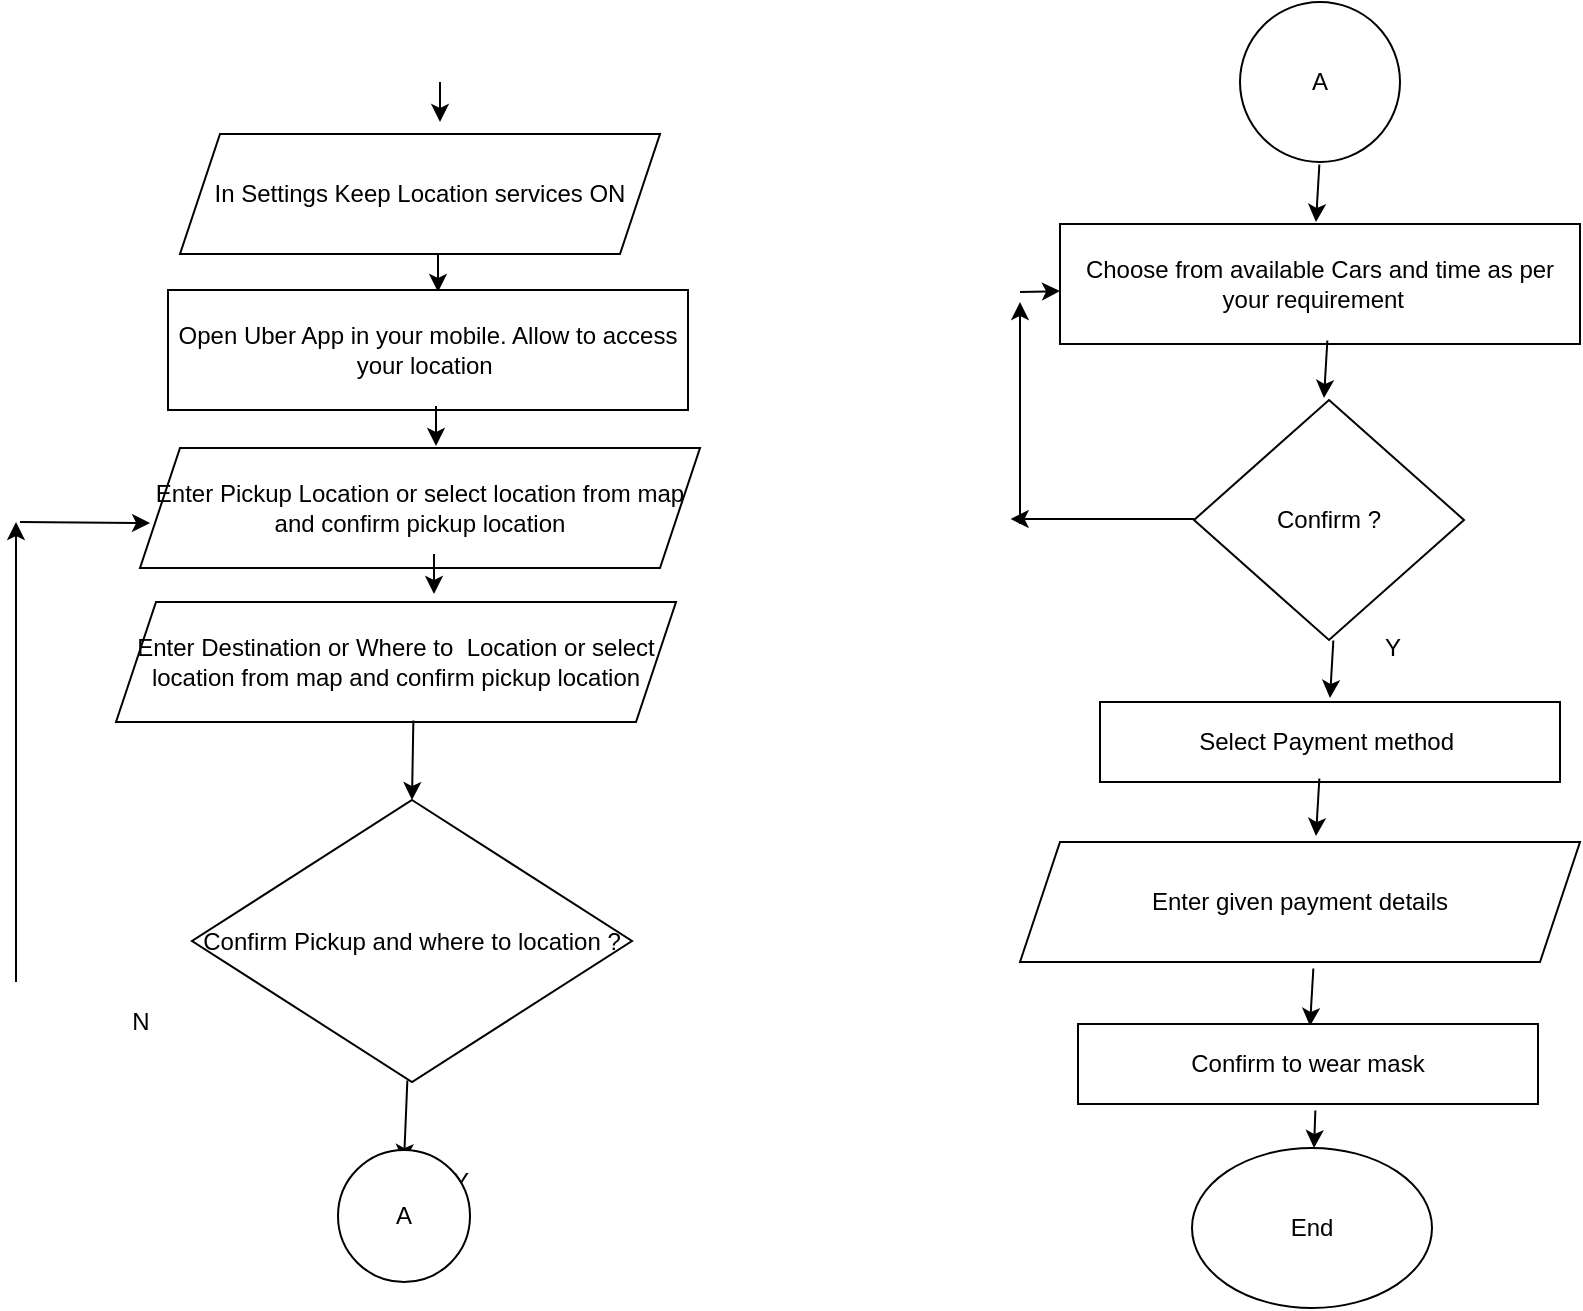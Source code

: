 <mxfile version="15.1.2" type="github">
  <diagram id="C5RBs43oDa-KdzZeNtuy" name="Page-1">
    <mxGraphModel dx="1209" dy="642" grid="1" gridSize="10" guides="1" tooltips="1" connect="1" arrows="1" fold="1" page="1" pageScale="1" pageWidth="827" pageHeight="1169" math="0" shadow="0">
      <root>
        <mxCell id="WIyWlLk6GJQsqaUBKTNV-0" />
        <mxCell id="WIyWlLk6GJQsqaUBKTNV-1" parent="WIyWlLk6GJQsqaUBKTNV-0" />
        <mxCell id="ZGsKefjF0ugYiVrYtN1P-0" value="" style="endArrow=classic;html=1;" edge="1" parent="WIyWlLk6GJQsqaUBKTNV-1">
          <mxGeometry width="50" height="50" relative="1" as="geometry">
            <mxPoint x="335" y="100" as="sourcePoint" />
            <mxPoint x="335" y="120" as="targetPoint" />
          </mxGeometry>
        </mxCell>
        <mxCell id="ZGsKefjF0ugYiVrYtN1P-1" value="" style="endArrow=classic;html=1;" edge="1" parent="WIyWlLk6GJQsqaUBKTNV-1">
          <mxGeometry width="50" height="50" relative="1" as="geometry">
            <mxPoint x="334" y="185" as="sourcePoint" />
            <mxPoint x="334" y="205" as="targetPoint" />
          </mxGeometry>
        </mxCell>
        <mxCell id="ZGsKefjF0ugYiVrYtN1P-2" value="&lt;span&gt;In Settings Keep Location services ON&lt;/span&gt;" style="shape=parallelogram;perimeter=parallelogramPerimeter;whiteSpace=wrap;html=1;fixedSize=1;" vertex="1" parent="WIyWlLk6GJQsqaUBKTNV-1">
          <mxGeometry x="205" y="126" width="240" height="60" as="geometry" />
        </mxCell>
        <mxCell id="ZGsKefjF0ugYiVrYtN1P-3" value="Open Uber App in your mobile. Allow to access your location&amp;nbsp;" style="rounded=0;whiteSpace=wrap;html=1;" vertex="1" parent="WIyWlLk6GJQsqaUBKTNV-1">
          <mxGeometry x="199" y="204" width="260" height="60" as="geometry" />
        </mxCell>
        <mxCell id="ZGsKefjF0ugYiVrYtN1P-4" value="&lt;span&gt;Enter Pickup Location or select location from map and confirm pickup location&lt;/span&gt;" style="shape=parallelogram;perimeter=parallelogramPerimeter;whiteSpace=wrap;html=1;fixedSize=1;" vertex="1" parent="WIyWlLk6GJQsqaUBKTNV-1">
          <mxGeometry x="185" y="283" width="280" height="60" as="geometry" />
        </mxCell>
        <mxCell id="ZGsKefjF0ugYiVrYtN1P-5" value="" style="endArrow=classic;html=1;" edge="1" parent="WIyWlLk6GJQsqaUBKTNV-1">
          <mxGeometry width="50" height="50" relative="1" as="geometry">
            <mxPoint x="333" y="262" as="sourcePoint" />
            <mxPoint x="333" y="282" as="targetPoint" />
          </mxGeometry>
        </mxCell>
        <mxCell id="ZGsKefjF0ugYiVrYtN1P-6" value="&lt;span&gt;Enter Destination or Where to&amp;nbsp; Location or select location from map and confirm pickup location&lt;/span&gt;" style="shape=parallelogram;perimeter=parallelogramPerimeter;whiteSpace=wrap;html=1;fixedSize=1;" vertex="1" parent="WIyWlLk6GJQsqaUBKTNV-1">
          <mxGeometry x="173" y="360" width="280" height="60" as="geometry" />
        </mxCell>
        <mxCell id="ZGsKefjF0ugYiVrYtN1P-7" value="" style="endArrow=classic;html=1;" edge="1" parent="WIyWlLk6GJQsqaUBKTNV-1">
          <mxGeometry width="50" height="50" relative="1" as="geometry">
            <mxPoint x="332" y="336" as="sourcePoint" />
            <mxPoint x="332" y="356" as="targetPoint" />
          </mxGeometry>
        </mxCell>
        <mxCell id="ZGsKefjF0ugYiVrYtN1P-8" value="Confirm Pickup and where to location ?" style="rhombus;whiteSpace=wrap;html=1;" vertex="1" parent="WIyWlLk6GJQsqaUBKTNV-1">
          <mxGeometry x="211" y="459" width="220" height="141" as="geometry" />
        </mxCell>
        <mxCell id="ZGsKefjF0ugYiVrYtN1P-9" value="" style="endArrow=classic;html=1;entryX=0.5;entryY=0;entryDx=0;entryDy=0;exitX=0.531;exitY=0.987;exitDx=0;exitDy=0;exitPerimeter=0;" edge="1" parent="WIyWlLk6GJQsqaUBKTNV-1" source="ZGsKefjF0ugYiVrYtN1P-6" target="ZGsKefjF0ugYiVrYtN1P-8">
          <mxGeometry width="50" height="50" relative="1" as="geometry">
            <mxPoint x="335" y="430" as="sourcePoint" />
            <mxPoint x="317" y="441" as="targetPoint" />
          </mxGeometry>
        </mxCell>
        <mxCell id="ZGsKefjF0ugYiVrYtN1P-10" value="" style="endArrow=classic;html=1;exitX=0.531;exitY=0.987;exitDx=0;exitDy=0;exitPerimeter=0;" edge="1" parent="WIyWlLk6GJQsqaUBKTNV-1">
          <mxGeometry width="50" height="50" relative="1" as="geometry">
            <mxPoint x="318.68" y="599.22" as="sourcePoint" />
            <mxPoint x="317" y="640" as="targetPoint" />
          </mxGeometry>
        </mxCell>
        <mxCell id="ZGsKefjF0ugYiVrYtN1P-11" value="Y" style="text;html=1;align=center;verticalAlign=middle;resizable=0;points=[];autosize=1;strokeColor=none;fillColor=none;" vertex="1" parent="WIyWlLk6GJQsqaUBKTNV-1">
          <mxGeometry x="335" y="640" width="20" height="20" as="geometry" />
        </mxCell>
        <mxCell id="ZGsKefjF0ugYiVrYtN1P-12" value="" style="endArrow=classic;html=1;" edge="1" parent="WIyWlLk6GJQsqaUBKTNV-1">
          <mxGeometry width="50" height="50" relative="1" as="geometry">
            <mxPoint x="123" y="550" as="sourcePoint" />
            <mxPoint x="123" y="320" as="targetPoint" />
          </mxGeometry>
        </mxCell>
        <mxCell id="ZGsKefjF0ugYiVrYtN1P-13" value="" style="endArrow=classic;html=1;entryX=0.018;entryY=0.626;entryDx=0;entryDy=0;entryPerimeter=0;" edge="1" parent="WIyWlLk6GJQsqaUBKTNV-1" target="ZGsKefjF0ugYiVrYtN1P-4">
          <mxGeometry width="50" height="50" relative="1" as="geometry">
            <mxPoint x="125" y="320" as="sourcePoint" />
            <mxPoint x="175" y="270" as="targetPoint" />
          </mxGeometry>
        </mxCell>
        <mxCell id="ZGsKefjF0ugYiVrYtN1P-14" value="N" style="text;html=1;align=center;verticalAlign=middle;resizable=0;points=[];autosize=1;strokeColor=none;fillColor=none;" vertex="1" parent="WIyWlLk6GJQsqaUBKTNV-1">
          <mxGeometry x="175" y="560" width="20" height="20" as="geometry" />
        </mxCell>
        <mxCell id="ZGsKefjF0ugYiVrYtN1P-15" value="A" style="ellipse;whiteSpace=wrap;html=1;aspect=fixed;" vertex="1" parent="WIyWlLk6GJQsqaUBKTNV-1">
          <mxGeometry x="284" y="634" width="66" height="66" as="geometry" />
        </mxCell>
        <mxCell id="ZGsKefjF0ugYiVrYtN1P-16" value="A" style="ellipse;whiteSpace=wrap;html=1;aspect=fixed;" vertex="1" parent="WIyWlLk6GJQsqaUBKTNV-1">
          <mxGeometry x="735" y="60" width="80" height="80" as="geometry" />
        </mxCell>
        <mxCell id="ZGsKefjF0ugYiVrYtN1P-17" value="" style="endArrow=classic;html=1;exitX=0.531;exitY=0.987;exitDx=0;exitDy=0;exitPerimeter=0;" edge="1" parent="WIyWlLk6GJQsqaUBKTNV-1">
          <mxGeometry width="50" height="50" relative="1" as="geometry">
            <mxPoint x="774.68" y="141.22" as="sourcePoint" />
            <mxPoint x="773" y="170" as="targetPoint" />
          </mxGeometry>
        </mxCell>
        <mxCell id="ZGsKefjF0ugYiVrYtN1P-18" value="Choose from available Cars and time as per your requirement&amp;nbsp;&amp;nbsp;" style="rounded=0;whiteSpace=wrap;html=1;" vertex="1" parent="WIyWlLk6GJQsqaUBKTNV-1">
          <mxGeometry x="645" y="171" width="260" height="60" as="geometry" />
        </mxCell>
        <mxCell id="ZGsKefjF0ugYiVrYtN1P-19" value="Confirm ?" style="rhombus;whiteSpace=wrap;html=1;" vertex="1" parent="WIyWlLk6GJQsqaUBKTNV-1">
          <mxGeometry x="712" y="259" width="135" height="120" as="geometry" />
        </mxCell>
        <mxCell id="ZGsKefjF0ugYiVrYtN1P-20" value="" style="endArrow=classic;html=1;exitX=0.531;exitY=0.987;exitDx=0;exitDy=0;exitPerimeter=0;" edge="1" parent="WIyWlLk6GJQsqaUBKTNV-1">
          <mxGeometry width="50" height="50" relative="1" as="geometry">
            <mxPoint x="778.68" y="229.22" as="sourcePoint" />
            <mxPoint x="777" y="258" as="targetPoint" />
          </mxGeometry>
        </mxCell>
        <mxCell id="ZGsKefjF0ugYiVrYtN1P-21" value="" style="endArrow=classic;html=1;exitX=0.531;exitY=0.987;exitDx=0;exitDy=0;exitPerimeter=0;" edge="1" parent="WIyWlLk6GJQsqaUBKTNV-1">
          <mxGeometry width="50" height="50" relative="1" as="geometry">
            <mxPoint x="781.68" y="379.22" as="sourcePoint" />
            <mxPoint x="780" y="408" as="targetPoint" />
          </mxGeometry>
        </mxCell>
        <mxCell id="ZGsKefjF0ugYiVrYtN1P-22" value="Y" style="text;html=1;align=center;verticalAlign=middle;resizable=0;points=[];autosize=1;strokeColor=none;fillColor=none;" vertex="1" parent="WIyWlLk6GJQsqaUBKTNV-1">
          <mxGeometry x="801" y="373" width="20" height="20" as="geometry" />
        </mxCell>
        <mxCell id="ZGsKefjF0ugYiVrYtN1P-23" value="" style="endArrow=classic;html=1;exitX=0.531;exitY=0.987;exitDx=0;exitDy=0;exitPerimeter=0;" edge="1" parent="WIyWlLk6GJQsqaUBKTNV-1">
          <mxGeometry width="50" height="50" relative="1" as="geometry">
            <mxPoint x="712" y="318.5" as="sourcePoint" />
            <mxPoint x="620.32" y="318.5" as="targetPoint" />
          </mxGeometry>
        </mxCell>
        <mxCell id="ZGsKefjF0ugYiVrYtN1P-24" value="" style="endArrow=classic;html=1;" edge="1" parent="WIyWlLk6GJQsqaUBKTNV-1">
          <mxGeometry width="50" height="50" relative="1" as="geometry">
            <mxPoint x="625" y="321" as="sourcePoint" />
            <mxPoint x="625" y="210" as="targetPoint" />
          </mxGeometry>
        </mxCell>
        <mxCell id="ZGsKefjF0ugYiVrYtN1P-25" value="" style="endArrow=classic;html=1;entryX=0.018;entryY=0.626;entryDx=0;entryDy=0;entryPerimeter=0;" edge="1" parent="WIyWlLk6GJQsqaUBKTNV-1">
          <mxGeometry width="50" height="50" relative="1" as="geometry">
            <mxPoint x="625" y="205" as="sourcePoint" />
            <mxPoint x="645" y="204.56" as="targetPoint" />
          </mxGeometry>
        </mxCell>
        <mxCell id="ZGsKefjF0ugYiVrYtN1P-26" value="Select Payment method&amp;nbsp;" style="rounded=0;whiteSpace=wrap;html=1;" vertex="1" parent="WIyWlLk6GJQsqaUBKTNV-1">
          <mxGeometry x="665" y="410" width="230" height="40" as="geometry" />
        </mxCell>
        <mxCell id="ZGsKefjF0ugYiVrYtN1P-27" value="&lt;span&gt;Enter given payment details&lt;/span&gt;" style="shape=parallelogram;perimeter=parallelogramPerimeter;whiteSpace=wrap;html=1;fixedSize=1;" vertex="1" parent="WIyWlLk6GJQsqaUBKTNV-1">
          <mxGeometry x="625" y="480" width="280" height="60" as="geometry" />
        </mxCell>
        <mxCell id="ZGsKefjF0ugYiVrYtN1P-28" value="" style="endArrow=classic;html=1;exitX=0.531;exitY=0.987;exitDx=0;exitDy=0;exitPerimeter=0;" edge="1" parent="WIyWlLk6GJQsqaUBKTNV-1">
          <mxGeometry width="50" height="50" relative="1" as="geometry">
            <mxPoint x="774.68" y="448.22" as="sourcePoint" />
            <mxPoint x="773" y="477" as="targetPoint" />
          </mxGeometry>
        </mxCell>
        <mxCell id="ZGsKefjF0ugYiVrYtN1P-29" value="" style="endArrow=classic;html=1;exitX=0.531;exitY=0.987;exitDx=0;exitDy=0;exitPerimeter=0;" edge="1" parent="WIyWlLk6GJQsqaUBKTNV-1">
          <mxGeometry width="50" height="50" relative="1" as="geometry">
            <mxPoint x="771.68" y="543.22" as="sourcePoint" />
            <mxPoint x="770" y="572" as="targetPoint" />
          </mxGeometry>
        </mxCell>
        <mxCell id="ZGsKefjF0ugYiVrYtN1P-30" value="Confirm to wear mask" style="rounded=0;whiteSpace=wrap;html=1;" vertex="1" parent="WIyWlLk6GJQsqaUBKTNV-1">
          <mxGeometry x="654" y="571" width="230" height="40" as="geometry" />
        </mxCell>
        <mxCell id="ZGsKefjF0ugYiVrYtN1P-31" value="" style="endArrow=classic;html=1;exitX=0.531;exitY=0.987;exitDx=0;exitDy=0;exitPerimeter=0;" edge="1" parent="WIyWlLk6GJQsqaUBKTNV-1" target="ZGsKefjF0ugYiVrYtN1P-32">
          <mxGeometry width="50" height="50" relative="1" as="geometry">
            <mxPoint x="772.68" y="614.22" as="sourcePoint" />
            <mxPoint x="771" y="643" as="targetPoint" />
          </mxGeometry>
        </mxCell>
        <mxCell id="ZGsKefjF0ugYiVrYtN1P-32" value="End" style="ellipse;whiteSpace=wrap;html=1;" vertex="1" parent="WIyWlLk6GJQsqaUBKTNV-1">
          <mxGeometry x="711" y="633" width="120" height="80" as="geometry" />
        </mxCell>
      </root>
    </mxGraphModel>
  </diagram>
</mxfile>
